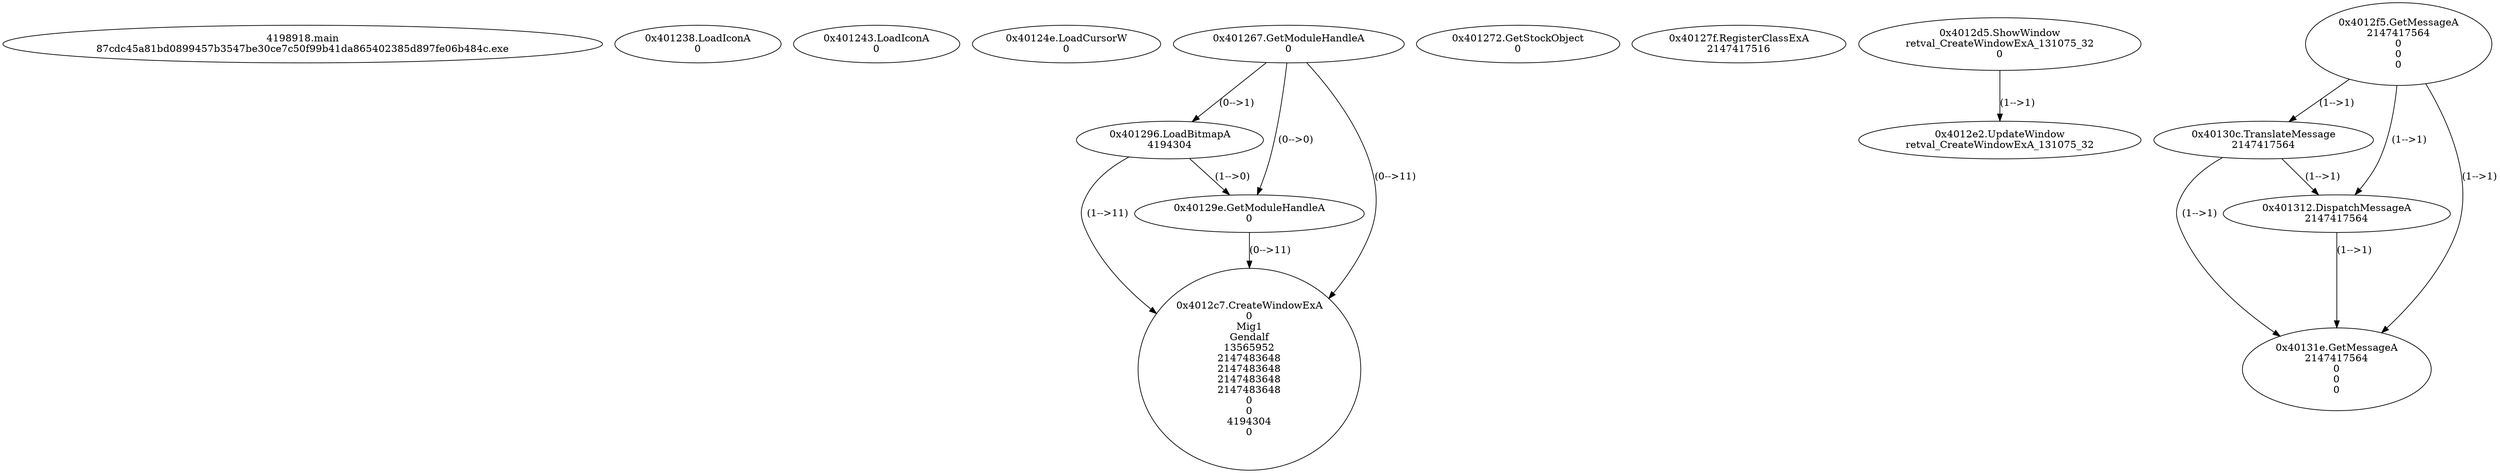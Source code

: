 // Global SCDG with merge call
digraph {
	0 [label="4198918.main
87cdc45a81bd0899457b3547be30ce7c50f99b41da865402385d897fe06b484c.exe"]
	1 [label="0x401238.LoadIconA
0
"]
	2 [label="0x401243.LoadIconA
0
"]
	3 [label="0x40124e.LoadCursorW
0
"]
	4 [label="0x401267.GetModuleHandleA
0"]
	5 [label="0x401272.GetStockObject
0"]
	6 [label="0x40127f.RegisterClassExA
2147417516"]
	7 [label="0x401296.LoadBitmapA
4194304
"]
	4 -> 7 [label="(0-->1)"]
	8 [label="0x40129e.GetModuleHandleA
0"]
	4 -> 8 [label="(0-->0)"]
	7 -> 8 [label="(1-->0)"]
	9 [label="0x4012c7.CreateWindowExA
0
Mig1
Gendalf
13565952
2147483648
2147483648
2147483648
2147483648
0
0
4194304
0"]
	4 -> 9 [label="(0-->11)"]
	7 -> 9 [label="(1-->11)"]
	8 -> 9 [label="(0-->11)"]
	10 [label="0x4012d5.ShowWindow
retval_CreateWindowExA_131075_32
0"]
	11 [label="0x4012e2.UpdateWindow
retval_CreateWindowExA_131075_32"]
	10 -> 11 [label="(1-->1)"]
	12 [label="0x4012f5.GetMessageA
2147417564
0
0
0"]
	13 [label="0x40130c.TranslateMessage
2147417564"]
	12 -> 13 [label="(1-->1)"]
	14 [label="0x401312.DispatchMessageA
2147417564"]
	12 -> 14 [label="(1-->1)"]
	13 -> 14 [label="(1-->1)"]
	15 [label="0x40131e.GetMessageA
2147417564
0
0
0"]
	12 -> 15 [label="(1-->1)"]
	13 -> 15 [label="(1-->1)"]
	14 -> 15 [label="(1-->1)"]
}
